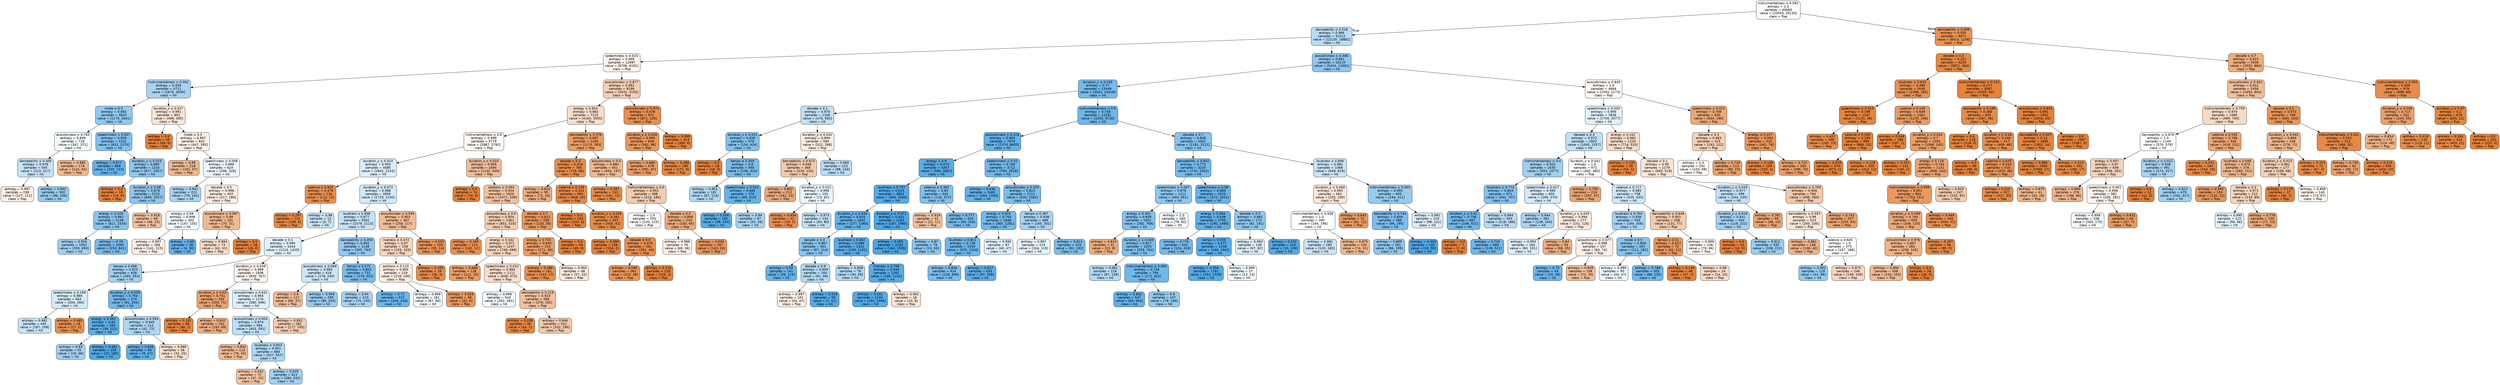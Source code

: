 digraph Tree {
node [shape=box, style="filled, rounded", color="black", fontname=helvetica] ;
edge [fontname=helvetica] ;
0 [label=<instrumentalness &le; 0.091<br/>entropy = 1.0<br/>samples = 40683<br/>value = [20553, 20130]<br/>class = flop>, fillcolor="#fefcfb"] ;
1 [label=<danceability &le; 0.518<br/>entropy = 0.966<br/>samples = 31012<br/>value = [12130, 18882]<br/>class = hit>, fillcolor="#b8dcf6"] ;
0 -> 1 [labeldistance=2.5, labelangle=45, headlabel="True"] ;
2 [label=<speechiness &le; 0.015<br/>entropy = 0.999<br/>samples = 12897<br/>value = [6706, 6191]<br/>class = flop>, fillcolor="#fdf5f0"] ;
1 -> 2 ;
3 [label=<instrumentalness &le; 0.002<br/>entropy = 0.939<br/>samples = 4711<br/>value = [1675, 3036]<br/>class = hit>, fillcolor="#a6d3f3"] ;
2 -> 3 ;
4 [label=<mode &le; 0.5<br/>entropy = 0.892<br/>samples = 3820<br/>value = [1179, 2641]<br/>class = hit>, fillcolor="#91c9f1"] ;
3 -> 4 ;
5 [label=<acousticness &le; 0.765<br/>entropy = 0.999<br/>samples = 718<br/>value = [347, 371]<br/>class = hit>, fillcolor="#f2f9fd"] ;
4 -> 5 ;
6 [label=<danceability &le; 0.405<br/>entropy = 0.978<br/>samples = 540<br/>value = [223, 317]<br/>class = hit>, fillcolor="#c4e2f7"] ;
5 -> 6 ;
7 [label=<entropy = 0.997<br/>samples = 238<br/>value = [127, 111]<br/>class = flop>, fillcolor="#fcefe6"] ;
6 -> 7 ;
8 [label=<entropy = 0.902<br/>samples = 302<br/>value = [96, 206]<br/>class = hit>, fillcolor="#95cbf1"] ;
6 -> 8 ;
9 [label=<entropy = 0.885<br/>samples = 178<br/>value = [124, 54]<br/>class = flop>, fillcolor="#f0b88f"] ;
5 -> 9 ;
10 [label=<speechiness &le; 0.007<br/>entropy = 0.839<br/>samples = 3102<br/>value = [832, 2270]<br/>class = hit>, fillcolor="#82c1ef"] ;
4 -> 10 ;
11 [label=<entropy = 0.677<br/>samples = 868<br/>value = [155, 713]<br/>class = hit>, fillcolor="#64b2eb"] ;
10 -> 11 ;
12 [label=<duration_s &le; 0.023<br/>entropy = 0.885<br/>samples = 2234<br/>value = [677, 1557]<br/>class = hit>, fillcolor="#8fc8f0"] ;
10 -> 12 ;
13 [label=<entropy = 0.0<br/>samples = 19<br/>value = [19, 0]<br/>class = flop>, fillcolor="#e58139"] ;
12 -> 13 ;
14 [label=<duration_s &le; 0.08<br/>entropy = 0.878<br/>samples = 2215<br/>value = [658, 1557]<br/>class = hit>, fillcolor="#8dc6f0"] ;
12 -> 14 ;
15 [label=<energy &le; 0.429<br/>entropy = 0.862<br/>samples = 2146<br/>value = [612, 1534]<br/>class = hit>, fillcolor="#88c4ef"] ;
14 -> 15 ;
16 [label=<entropy = 0.926<br/>samples = 1052<br/>value = [359, 693]<br/>class = hit>, fillcolor="#a0d0f2"] ;
15 -> 16 ;
17 [label=<entropy = 0.78<br/>samples = 1094<br/>value = [253, 841]<br/>class = hit>, fillcolor="#75baed"] ;
15 -> 17 ;
18 [label=<entropy = 0.918<br/>samples = 69<br/>value = [46, 23]<br/>class = flop>, fillcolor="#f2c09c"] ;
14 -> 18 ;
19 [label=<duration_s &le; 0.027<br/>entropy = 0.991<br/>samples = 891<br/>value = [496, 395]<br/>class = flop>, fillcolor="#fae5d7"] ;
3 -> 19 ;
20 [label=<entropy = 0.0<br/>samples = 49<br/>value = [49, 0]<br/>class = flop>, fillcolor="#e58139"] ;
19 -> 20 ;
21 [label=<mode &le; 0.5<br/>entropy = 0.997<br/>samples = 842<br/>value = [447, 395]<br/>class = flop>, fillcolor="#fcf0e8"] ;
19 -> 21 ;
22 [label=<entropy = 0.89<br/>samples = 218<br/>value = [151, 67]<br/>class = flop>, fillcolor="#f1b991"] ;
21 -> 22 ;
23 [label=<speechiness &le; 0.008<br/>entropy = 0.998<br/>samples = 624<br/>value = [296, 328]<br/>class = hit>, fillcolor="#ecf5fc"] ;
21 -> 23 ;
24 [label=<entropy = 0.941<br/>samples = 221<br/>value = [79, 142]<br/>class = hit>, fillcolor="#a7d4f3"] ;
23 -> 24 ;
25 [label=<decade &le; 0.5<br/>entropy = 0.996<br/>samples = 403<br/>value = [217, 186]<br/>class = flop>, fillcolor="#fbede3"] ;
23 -> 25 ;
26 [label=<energy &le; 0.69<br/>entropy = 0.999<br/>samples = 302<br/>value = [147, 155]<br/>class = hit>, fillcolor="#f5fafe"] ;
25 -> 26 ;
27 [label=<entropy = 0.997<br/>samples = 266<br/>value = [141, 125]<br/>class = flop>, fillcolor="#fcf1e9"] ;
26 -> 27 ;
28 [label=<entropy = 0.65<br/>samples = 36<br/>value = [6, 30]<br/>class = hit>, fillcolor="#61b1ea"] ;
26 -> 28 ;
29 [label=<acousticness &le; 0.587<br/>entropy = 0.89<br/>samples = 101<br/>value = [70, 31]<br/>class = flop>, fillcolor="#f1b991"] ;
25 -> 29 ;
30 [label=<entropy = 0.984<br/>samples = 73<br/>value = [42, 31]<br/>class = flop>, fillcolor="#f8decb"] ;
29 -> 30 ;
31 [label=<entropy = 0.0<br/>samples = 28<br/>value = [28, 0]<br/>class = flop>, fillcolor="#e58139"] ;
29 -> 31 ;
32 [label=<acousticness &le; 0.877<br/>entropy = 0.962<br/>samples = 8186<br/>value = [5031, 3155]<br/>class = flop>, fillcolor="#f5d0b5"] ;
2 -> 32 ;
33 [label=<energy &le; 0.924<br/>entropy = 0.983<br/>samples = 7215<br/>value = [4160, 3055]<br/>class = flop>, fillcolor="#f8deca"] ;
32 -> 33 ;
34 [label=<instrumentalness &le; 0.0<br/>entropy = 0.999<br/>samples = 5779<br/>value = [2987, 2792]<br/>class = flop>, fillcolor="#fdf7f2"] ;
33 -> 34 ;
35 [label=<duration_s &le; 0.023<br/>entropy = 0.993<br/>samples = 4085<br/>value = [1842, 2243]<br/>class = hit>, fillcolor="#dcedfa"] ;
34 -> 35 ;
36 [label=<valence &le; 0.925<br/>entropy = 0.479<br/>samples = 126<br/>value = [113, 13]<br/>class = flop>, fillcolor="#e88f50"] ;
35 -> 36 ;
37 [label=<entropy = 0.297<br/>samples = 114<br/>value = [108, 6]<br/>class = flop>, fillcolor="#e68844"] ;
36 -> 37 ;
38 [label=<entropy = 0.98<br/>samples = 12<br/>value = [5, 7]<br/>class = hit>, fillcolor="#c6e3f8"] ;
36 -> 38 ;
39 [label=<duration_s &le; 0.073<br/>entropy = 0.988<br/>samples = 3959<br/>value = [1729, 2230]<br/>class = hit>, fillcolor="#d3e9f9"] ;
35 -> 39 ;
40 [label=<loudness &le; 0.808<br/>entropy = 0.977<br/>samples = 3592<br/>value = [1479, 2113]<br/>class = hit>, fillcolor="#c4e2f7"] ;
39 -> 40 ;
41 [label=<decade &le; 0.1<br/>entropy = 0.995<br/>samples = 2444<br/>value = [1124, 1320]<br/>class = hit>, fillcolor="#e2f0fb"] ;
40 -> 41 ;
42 [label=<tempo &le; 0.468<br/>entropy = 0.925<br/>samples = 838<br/>value = [285, 553]<br/>class = hit>, fillcolor="#9fd0f2"] ;
41 -> 42 ;
43 [label=<speechiness &le; 0.199<br/>entropy = 0.989<br/>samples = 464<br/>value = [204, 260]<br/>class = hit>, fillcolor="#d4eaf9"] ;
42 -> 43 ;
44 [label=<entropy = 0.982<br/>samples = 445<br/>value = [187, 258]<br/>class = hit>, fillcolor="#c9e4f8"] ;
43 -> 44 ;
45 [label=<entropy = 0.485<br/>samples = 19<br/>value = [17, 2]<br/>class = flop>, fillcolor="#e89050"] ;
43 -> 45 ;
46 [label=<duration_s &le; 0.039<br/>entropy = 0.754<br/>samples = 374<br/>value = [81, 293]<br/>class = hit>, fillcolor="#70b8ec"] ;
42 -> 46 ;
47 [label=<energy &le; 0.392<br/>entropy = 0.61<br/>samples = 260<br/>value = [39, 221]<br/>class = hit>, fillcolor="#5caeea"] ;
46 -> 47 ;
48 [label=<entropy = 0.93<br/>samples = 55<br/>value = [19, 36]<br/>class = hit>, fillcolor="#a2d1f3"] ;
47 -> 48 ;
49 [label=<entropy = 0.461<br/>samples = 205<br/>value = [20, 185]<br/>class = hit>, fillcolor="#4ea8e8"] ;
47 -> 49 ;
50 [label=<acousticness &le; 0.594<br/>entropy = 0.949<br/>samples = 114<br/>value = [42, 72]<br/>class = hit>, fillcolor="#acd6f4"] ;
46 -> 50 ;
51 [label=<entropy = 0.636<br/>samples = 56<br/>value = [9, 47]<br/>class = hit>, fillcolor="#5fb0ea"] ;
50 -> 51 ;
52 [label=<entropy = 0.986<br/>samples = 58<br/>value = [33, 25]<br/>class = flop>, fillcolor="#f9e0cf"] ;
50 -> 52 ;
53 [label=<duration_s &le; 0.039<br/>entropy = 0.999<br/>samples = 1606<br/>value = [839, 767]<br/>class = flop>, fillcolor="#fdf4ee"] ;
41 -> 53 ;
54 [label=<duration_s &le; 0.03<br/>entropy = 0.751<br/>samples = 330<br/>value = [259, 71]<br/>class = flop>, fillcolor="#eca46f"] ;
53 -> 54 ;
55 [label=<entropy = 0.191<br/>samples = 68<br/>value = [66, 2]<br/>class = flop>, fillcolor="#e6853f"] ;
54 -> 55 ;
56 [label=<entropy = 0.832<br/>samples = 262<br/>value = [193, 69]<br/>class = flop>, fillcolor="#eeae80"] ;
54 -> 56 ;
57 [label=<acousticness &le; 0.631<br/>entropy = 0.994<br/>samples = 1276<br/>value = [580, 696]<br/>class = hit>, fillcolor="#deeffb"] ;
53 -> 57 ;
58 [label=<acousticness &le; 0.004<br/>entropy = 0.974<br/>samples = 994<br/>value = [403, 591]<br/>class = hit>, fillcolor="#c0e0f7"] ;
57 -> 58 ;
59 [label=<entropy = 0.892<br/>samples = 110<br/>value = [76, 34]<br/>class = flop>, fillcolor="#f1b992"] ;
58 -> 59 ;
60 [label=<loudness &le; 0.653<br/>entropy = 0.951<br/>samples = 884<br/>value = [327, 557]<br/>class = hit>, fillcolor="#add7f4"] ;
58 -> 60 ;
61 [label=<entropy = 0.932<br/>samples = 72<br/>value = [47, 25]<br/>class = flop>, fillcolor="#f3c4a2"] ;
60 -> 61 ;
62 [label=<entropy = 0.929<br/>samples = 812<br/>value = [280, 532]<br/>class = hit>, fillcolor="#a1d1f3"] ;
60 -> 62 ;
63 [label=<entropy = 0.952<br/>samples = 282<br/>value = [177, 105]<br/>class = flop>, fillcolor="#f4ccae"] ;
57 -> 63 ;
64 [label=<danceability &le; 0.393<br/>entropy = 0.892<br/>samples = 1148<br/>value = [355, 793]<br/>class = hit>, fillcolor="#92c9f1"] ;
40 -> 64 ;
65 [label=<acousticness &le; 0.009<br/>entropy = 0.983<br/>samples = 416<br/>value = [176, 240]<br/>class = hit>, fillcolor="#cae5f8"] ;
64 -> 65 ;
66 [label=<entropy = 0.9<br/>samples = 117<br/>value = [80, 37]<br/>class = flop>, fillcolor="#f1bb95"] ;
65 -> 66 ;
67 [label=<entropy = 0.906<br/>samples = 299<br/>value = [96, 203]<br/>class = hit>, fillcolor="#97cbf1"] ;
65 -> 67 ;
68 [label=<tempo &le; 0.375<br/>entropy = 0.803<br/>samples = 732<br/>value = [179, 553]<br/>class = hit>, fillcolor="#79bded"] ;
64 -> 68 ;
69 [label=<entropy = 0.94<br/>samples = 210<br/>value = [75, 135]<br/>class = hit>, fillcolor="#a7d3f3"] ;
68 -> 69 ;
70 [label=<entropy = 0.72<br/>samples = 522<br/>value = [104, 418]<br/>class = hit>, fillcolor="#6ab5eb"] ;
68 -> 70 ;
71 [label=<acousticness &le; 0.559<br/>entropy = 0.903<br/>samples = 367<br/>value = [250, 117]<br/>class = flop>, fillcolor="#f1bc96"] ;
39 -> 71 ;
72 [label=<liveness &le; 0.472<br/>entropy = 0.97<br/>samples = 258<br/>value = [155, 103]<br/>class = flop>, fillcolor="#f6d5bd"] ;
71 -> 72 ;
73 [label=<sections &le; 0.115<br/>entropy = 0.995<br/>samples = 219<br/>value = [119, 100]<br/>class = flop>, fillcolor="#fbebdf"] ;
72 -> 73 ;
74 [label=<entropy = 0.999<br/>samples = 181<br/>value = [87, 94]<br/>class = hit>, fillcolor="#f0f8fd"] ;
73 -> 74 ;
75 [label=<entropy = 0.629<br/>samples = 38<br/>value = [32, 6]<br/>class = flop>, fillcolor="#ea995e"] ;
73 -> 75 ;
76 [label=<entropy = 0.391<br/>samples = 39<br/>value = [36, 3]<br/>class = flop>, fillcolor="#e78c49"] ;
72 -> 76 ;
77 [label=<entropy = 0.553<br/>samples = 109<br/>value = [95, 14]<br/>class = flop>, fillcolor="#e99456"] ;
71 -> 77 ;
78 [label=<duration_s &le; 0.024<br/>entropy = 0.909<br/>samples = 1694<br/>value = [1145, 549]<br/>class = flop>, fillcolor="#f1bd98"] ;
34 -> 78 ;
79 [label=<entropy = 0.0<br/>samples = 74<br/>value = [74, 0]<br/>class = flop>, fillcolor="#e58139"] ;
78 -> 79 ;
80 [label=<sections &le; 0.092<br/>entropy = 0.924<br/>samples = 1620<br/>value = [1071, 549]<br/>class = flop>, fillcolor="#f2c29e"] ;
78 -> 80 ;
81 [label=<acousticness &le; 0.0<br/>entropy = 0.954<br/>samples = 1361<br/>value = [851, 510]<br/>class = flop>, fillcolor="#f5cdb0"] ;
80 -> 81 ;
82 [label=<entropy = 0.485<br/>samples = 114<br/>value = [102, 12]<br/>class = flop>, fillcolor="#e89050"] ;
81 -> 82 ;
83 [label=<energy &le; 0.342<br/>entropy = 0.971<br/>samples = 1247<br/>value = [749, 498]<br/>class = flop>, fillcolor="#f6d5bd"] ;
81 -> 83 ;
84 [label=<entropy = 0.688<br/>samples = 136<br/>value = [111, 25]<br/>class = flop>, fillcolor="#eb9d66"] ;
83 -> 84 ;
85 [label=<speechiness &le; 0.032<br/>entropy = 0.984<br/>samples = 1111<br/>value = [638, 473]<br/>class = flop>, fillcolor="#f8decc"] ;
83 -> 85 ;
86 [label=<entropy = 0.999<br/>samples = 543<br/>value = [262, 281]<br/>class = hit>, fillcolor="#f2f8fd"] ;
85 -> 86 ;
87 [label=<danceability &le; 0.219<br/>entropy = 0.923<br/>samples = 568<br/>value = [376, 192]<br/>class = flop>, fillcolor="#f2c19e"] ;
85 -> 87 ;
88 [label=<entropy = 0.258<br/>samples = 46<br/>value = [44, 2]<br/>class = flop>, fillcolor="#e68742"] ;
87 -> 88 ;
89 [label=<entropy = 0.946<br/>samples = 522<br/>value = [332, 190]<br/>class = flop>, fillcolor="#f4c9aa"] ;
87 -> 89 ;
90 [label=<decade &le; 0.7<br/>entropy = 0.611<br/>samples = 259<br/>value = [220, 39]<br/>class = flop>, fillcolor="#ea975c"] ;
80 -> 90 ;
91 [label=<energy &le; 0.703<br/>entropy = 0.692<br/>samples = 210<br/>value = [171, 39]<br/>class = flop>, fillcolor="#eb9e66"] ;
90 -> 91 ;
92 [label=<entropy = 0.486<br/>samples = 161<br/>value = [144, 17]<br/>class = flop>, fillcolor="#e89050"] ;
91 -> 92 ;
93 [label=<entropy = 0.992<br/>samples = 49<br/>value = [27, 22]<br/>class = flop>, fillcolor="#fae8da"] ;
91 -> 93 ;
94 [label=<entropy = 0.0<br/>samples = 49<br/>value = [49, 0]<br/>class = flop>, fillcolor="#e58139"] ;
90 -> 94 ;
95 [label=<danceability &le; 0.376<br/>entropy = 0.687<br/>samples = 1436<br/>value = [1173, 263]<br/>class = flop>, fillcolor="#eb9d65"] ;
33 -> 95 ;
96 [label=<decade &le; 0.3<br/>entropy = 0.416<br/>samples = 785<br/>value = [719, 66]<br/>class = flop>, fillcolor="#e78d4b"] ;
95 -> 96 ;
97 [label=<entropy = 0.815<br/>samples = 95<br/>value = [71, 24]<br/>class = flop>, fillcolor="#eeac7c"] ;
96 -> 97 ;
98 [label=<valence &le; 0.139<br/>entropy = 0.331<br/>samples = 690<br/>value = [648, 42]<br/>class = flop>, fillcolor="#e78946"] ;
96 -> 98 ;
99 [label=<entropy = 0.0<br/>samples = 143<br/>value = [143, 0]<br/>class = flop>, fillcolor="#e58139"] ;
98 -> 99 ;
100 [label=<duration_s &le; 0.038<br/>entropy = 0.391<br/>samples = 547<br/>value = [505, 42]<br/>class = flop>, fillcolor="#e78b49"] ;
98 -> 100 ;
101 [label=<entropy = 0.099<br/>samples = 156<br/>value = [154, 2]<br/>class = flop>, fillcolor="#e5833c"] ;
100 -> 101 ;
102 [label=<decade &le; 0.9<br/>entropy = 0.476<br/>samples = 391<br/>value = [351, 40]<br/>class = flop>, fillcolor="#e88f50"] ;
100 -> 102 ;
103 [label=<entropy = 0.596<br/>samples = 263<br/>value = [225, 38]<br/>class = flop>, fillcolor="#e9965a"] ;
102 -> 103 ;
104 [label=<entropy = 0.116<br/>samples = 128<br/>value = [126, 2]<br/>class = flop>, fillcolor="#e5833c"] ;
102 -> 104 ;
105 [label=<acousticness &le; 0.0<br/>entropy = 0.884<br/>samples = 651<br/>value = [454, 197]<br/>class = flop>, fillcolor="#f0b88f"] ;
95 -> 105 ;
106 [label=<entropy = 0.397<br/>samples = 153<br/>value = [141, 12]<br/>class = flop>, fillcolor="#e78c4a"] ;
105 -> 106 ;
107 [label=<instrumentalness &le; 0.0<br/>entropy = 0.952<br/>samples = 498<br/>value = [313, 185]<br/>class = flop>, fillcolor="#f4cbae"] ;
105 -> 107 ;
108 [label=<entropy = 1.0<br/>samples = 255<br/>value = [130, 125]<br/>class = flop>, fillcolor="#fefaf7"] ;
107 -> 108 ;
109 [label=<decade &le; 0.5<br/>entropy = 0.806<br/>samples = 243<br/>value = [183, 60]<br/>class = flop>, fillcolor="#eeaa7a"] ;
107 -> 109 ;
110 [label=<entropy = 0.998<br/>samples = 76<br/>value = [40, 36]<br/>class = flop>, fillcolor="#fcf2eb"] ;
109 -> 110 ;
111 [label=<entropy = 0.594<br/>samples = 167<br/>value = [143, 24]<br/>class = flop>, fillcolor="#e9965a"] ;
109 -> 111 ;
112 [label=<acousticness &le; 0.974<br/>entropy = 0.478<br/>samples = 971<br/>value = [871, 100]<br/>class = flop>, fillcolor="#e88f50"] ;
32 -> 112 ;
113 [label=<duration_s &le; 0.056<br/>entropy = 0.599<br/>samples = 658<br/>value = [562, 96]<br/>class = flop>, fillcolor="#e9975b"] ;
112 -> 113 ;
114 [label=<entropy = 0.684<br/>samples = 478<br/>value = [391, 87]<br/>class = flop>, fillcolor="#eb9d65"] ;
113 -> 114 ;
115 [label=<entropy = 0.286<br/>samples = 180<br/>value = [171, 9]<br/>class = flop>, fillcolor="#e68843"] ;
113 -> 115 ;
116 [label=<entropy = 0.099<br/>samples = 313<br/>value = [309, 4]<br/>class = flop>, fillcolor="#e5833c"] ;
112 -> 116 ;
117 [label=<acousticness &le; 0.486<br/>entropy = 0.881<br/>samples = 18115<br/>value = [5424, 12691]<br/>class = hit>, fillcolor="#8ec7f0"] ;
1 -> 117 ;
118 [label=<duration_s &le; 0.035<br/>entropy = 0.77<br/>samples = 13449<br/>value = [3031, 10418]<br/>class = hit>, fillcolor="#73baed"] ;
117 -> 118 ;
119 [label=<decade &le; 0.1<br/>entropy = 0.975<br/>samples = 1168<br/>value = [476, 692]<br/>class = hit>, fillcolor="#c1e0f7"] ;
118 -> 119 ;
120 [label=<duration_s &le; 0.021<br/>entropy = 0.836<br/>samples = 578<br/>value = [154, 424]<br/>class = hit>, fillcolor="#81c1ee"] ;
119 -> 120 ;
121 [label=<entropy = 0.0<br/>samples = 18<br/>value = [18, 0]<br/>class = flop>, fillcolor="#e58139"] ;
120 -> 121 ;
122 [label=<tempo &le; 0.359<br/>entropy = 0.8<br/>samples = 560<br/>value = [136, 424]<br/>class = hit>, fillcolor="#79bced"] ;
120 -> 122 ;
123 [label=<entropy = 0.951<br/>samples = 181<br/>value = [67, 114]<br/>class = hit>, fillcolor="#add7f4"] ;
122 -> 123 ;
124 [label=<speechiness &le; 0.041<br/>entropy = 0.685<br/>samples = 379<br/>value = [69, 310]<br/>class = hit>, fillcolor="#65b3eb"] ;
122 -> 124 ;
125 [label=<entropy = 0.558<br/>samples = 292<br/>value = [38, 254]<br/>class = hit>, fillcolor="#57ace9"] ;
124 -> 125 ;
126 [label=<entropy = 0.94<br/>samples = 87<br/>value = [31, 56]<br/>class = hit>, fillcolor="#a7d3f3"] ;
124 -> 126 ;
127 [label=<duration_s &le; 0.032<br/>entropy = 0.994<br/>samples = 590<br/>value = [322, 268]<br/>class = flop>, fillcolor="#fbeade"] ;
119 -> 127 ;
128 [label=<danceability &le; 0.673<br/>entropy = 0.946<br/>samples = 368<br/>value = [234, 134]<br/>class = flop>, fillcolor="#f4c9aa"] ;
127 -> 128 ;
129 [label=<entropy = 0.802<br/>samples = 213<br/>value = [161, 52]<br/>class = flop>, fillcolor="#edaa79"] ;
128 -> 129 ;
130 [label=<duration_s &le; 0.021<br/>entropy = 0.998<br/>samples = 155<br/>value = [73, 82]<br/>class = hit>, fillcolor="#e9f4fc"] ;
128 -> 130 ;
131 [label=<entropy = 0.454<br/>samples = 21<br/>value = [19, 2]<br/>class = flop>, fillcolor="#e88e4e"] ;
130 -> 131 ;
132 [label=<entropy = 0.973<br/>samples = 134<br/>value = [54, 80]<br/>class = hit>, fillcolor="#bfdff7"] ;
130 -> 132 ;
133 [label=<entropy = 0.969<br/>samples = 222<br/>value = [88, 134]<br/>class = hit>, fillcolor="#bbddf6"] ;
127 -> 133 ;
134 [label=<instrumentalness &le; 0.0<br/>entropy = 0.738<br/>samples = 12281<br/>value = [2555, 9726]<br/>class = hit>, fillcolor="#6db7ec"] ;
118 -> 134 ;
135 [label=<acousticness &le; 0.119<br/>entropy = 0.663<br/>samples = 7979<br/>value = [1374, 6605]<br/>class = hit>, fillcolor="#62b1ea"] ;
134 -> 135 ;
136 [label=<energy &le; 0.9<br/>entropy = 0.573<br/>samples = 4267<br/>value = [580, 3687]<br/>class = hit>, fillcolor="#58ace9"] ;
135 -> 136 ;
137 [label=<loudness &le; 0.797<br/>entropy = 0.533<br/>samples = 3824<br/>value = [464, 3360]<br/>class = hit>, fillcolor="#54abe9"] ;
136 -> 137 ;
138 [label=<duration_s &le; 0.044<br/>entropy = 0.655<br/>samples = 1642<br/>value = [277, 1365]<br/>class = hit>, fillcolor="#61b1ea"] ;
137 -> 138 ;
139 [label=<decade &le; 0.3<br/>entropy = 0.867<br/>samples = 301<br/>value = [87, 214]<br/>class = hit>, fillcolor="#89c5f0"] ;
138 -> 139 ;
140 [label=<entropy = 0.69<br/>samples = 141<br/>value = [26, 115]<br/>class = hit>, fillcolor="#66b3eb"] ;
139 -> 140 ;
141 [label=<decade &le; 0.9<br/>entropy = 0.959<br/>samples = 160<br/>value = [61, 99]<br/>class = hit>, fillcolor="#b3d9f5"] ;
139 -> 141 ;
142 [label=<entropy = 0.997<br/>samples = 101<br/>value = [54, 47]<br/>class = flop>, fillcolor="#fcefe5"] ;
141 -> 142 ;
143 [label=<entropy = 0.525<br/>samples = 59<br/>value = [7, 52]<br/>class = hit>, fillcolor="#54aae8"] ;
141 -> 143 ;
144 [label=<loudness &le; 0.662<br/>entropy = 0.589<br/>samples = 1341<br/>value = [190, 1151]<br/>class = hit>, fillcolor="#5aade9"] ;
138 -> 144 ;
145 [label=<entropy = 0.958<br/>samples = 79<br/>value = [30, 49]<br/>class = hit>, fillcolor="#b2d9f5"] ;
144 -> 145 ;
146 [label=<liveness &le; 0.766<br/>entropy = 0.549<br/>samples = 1262<br/>value = [160, 1102]<br/>class = hit>, fillcolor="#56abe9"] ;
144 -> 146 ;
147 [label=<entropy = 0.531<br/>samples = 1244<br/>value = [150, 1094]<br/>class = hit>, fillcolor="#54aae9"] ;
146 -> 147 ;
148 [label=<entropy = 0.991<br/>samples = 18<br/>value = [10, 8]<br/>class = flop>, fillcolor="#fae6d7"] ;
146 -> 148 ;
149 [label=<duration_s &le; 0.072<br/>entropy = 0.422<br/>samples = 2182<br/>value = [187, 1995]<br/>class = hit>, fillcolor="#4ca6e7"] ;
137 -> 149 ;
150 [label=<entropy = 0.395<br/>samples = 2103<br/>value = [164, 1939]<br/>class = hit>, fillcolor="#4aa5e7"] ;
149 -> 150 ;
151 [label=<entropy = 0.87<br/>samples = 79<br/>value = [23, 56]<br/>class = hit>, fillcolor="#8ac5f0"] ;
149 -> 151 ;
152 [label=<valence &le; 0.365<br/>entropy = 0.83<br/>samples = 443<br/>value = [116, 327]<br/>class = hit>, fillcolor="#7fc0ee"] ;
136 -> 152 ;
153 [label=<entropy = 0.918<br/>samples = 33<br/>value = [22, 11]<br/>class = flop>, fillcolor="#f2c09c"] ;
152 -> 153 ;
154 [label=<entropy = 0.777<br/>samples = 410<br/>value = [94, 316]<br/>class = hit>, fillcolor="#74baed"] ;
152 -> 154 ;
155 [label=<speechiness &le; 0.02<br/>entropy = 0.749<br/>samples = 3712<br/>value = [794, 2918]<br/>class = hit>, fillcolor="#6fb8ec"] ;
135 -> 155 ;
156 [label=<entropy = 0.646<br/>samples = 1600<br/>value = [264, 1336]<br/>class = hit>, fillcolor="#60b0ea"] ;
155 -> 156 ;
157 [label=<acousticness &le; 0.353<br/>entropy = 0.813<br/>samples = 2112<br/>value = [530, 1582]<br/>class = hit>, fillcolor="#7bbeee"] ;
155 -> 157 ;
158 [label=<energy &le; 0.925<br/>entropy = 0.763<br/>samples = 1646<br/>value = [365, 1281]<br/>class = hit>, fillcolor="#71b9ec"] ;
157 -> 158 ;
159 [label=<loudness &le; 0.811<br/>entropy = 0.739<br/>samples = 1559<br/>value = [325, 1234]<br/>class = hit>, fillcolor="#6db7ec"] ;
158 -> 159 ;
160 [label=<entropy = 0.806<br/>samples = 924<br/>value = [228, 696]<br/>class = hit>, fillcolor="#7abdee"] ;
159 -> 160 ;
161 [label=<entropy = 0.617<br/>samples = 635<br/>value = [97, 538]<br/>class = hit>, fillcolor="#5dafea"] ;
159 -> 161 ;
162 [label=<entropy = 0.995<br/>samples = 87<br/>value = [40, 47]<br/>class = hit>, fillcolor="#e2f0fb"] ;
158 -> 162 ;
163 [label=<tempo &le; 0.387<br/>entropy = 0.938<br/>samples = 466<br/>value = [165, 301]<br/>class = hit>, fillcolor="#a6d3f3"] ;
157 -> 163 ;
164 [label=<entropy = 0.997<br/>samples = 223<br/>value = [104, 119]<br/>class = hit>, fillcolor="#e6f3fc"] ;
163 -> 164 ;
165 [label=<entropy = 0.813<br/>samples = 243<br/>value = [61, 182]<br/>class = hit>, fillcolor="#7bbeee"] ;
163 -> 165 ;
166 [label=<decade &le; 0.7<br/>entropy = 0.848<br/>samples = 4302<br/>value = [1181, 3121]<br/>class = hit>, fillcolor="#84c2ef"] ;
134 -> 166 ;
167 [label=<danceability &le; 0.642<br/>entropy = 0.772<br/>samples = 3234<br/>value = [732, 2502]<br/>class = hit>, fillcolor="#73baed"] ;
166 -> 167 ;
168 [label=<speechiness &le; 0.047<br/>entropy = 0.878<br/>samples = 1211<br/>value = [360, 851]<br/>class = hit>, fillcolor="#8dc6f0"] ;
167 -> 168 ;
169 [label=<energy &le; 0.301<br/>entropy = 0.839<br/>samples = 1051<br/>value = [282, 769]<br/>class = hit>, fillcolor="#82c1ef"] ;
168 -> 169 ;
170 [label=<entropy = 0.824<br/>samples = 31<br/>value = [23, 8]<br/>class = flop>, fillcolor="#eead7e"] ;
169 -> 170 ;
171 [label=<duration_s &le; 0.045<br/>entropy = 0.817<br/>samples = 1020<br/>value = [259, 761]<br/>class = hit>, fillcolor="#7cbeee"] ;
169 -> 171 ;
172 [label=<entropy = 0.961<br/>samples = 226<br/>value = [87, 139]<br/>class = hit>, fillcolor="#b5daf5"] ;
171 -> 172 ;
173 [label=<instrumentalness &le; 0.006<br/>entropy = 0.754<br/>samples = 794<br/>value = [172, 622]<br/>class = hit>, fillcolor="#70b8ec"] ;
171 -> 173 ;
174 [label=<entropy = 0.662<br/>samples = 547<br/>value = [94, 453]<br/>class = hit>, fillcolor="#62b1ea"] ;
173 -> 174 ;
175 [label=<entropy = 0.9<br/>samples = 247<br/>value = [78, 169]<br/>class = hit>, fillcolor="#94caf1"] ;
173 -> 175 ;
176 [label=<entropy = 1.0<br/>samples = 160<br/>value = [78, 82]<br/>class = hit>, fillcolor="#f5fafe"] ;
168 -> 176 ;
177 [label=<speechiness &le; 0.08<br/>entropy = 0.689<br/>samples = 2023<br/>value = [372, 1651]<br/>class = hit>, fillcolor="#66b3eb"] ;
167 -> 177 ;
178 [label=<energy &le; 0.584<br/>entropy = 0.648<br/>samples = 1750<br/>value = [290, 1460]<br/>class = hit>, fillcolor="#60b0ea"] ;
177 -> 178 ;
179 [label=<entropy = 0.776<br/>samples = 542<br/>value = [124, 418]<br/>class = hit>, fillcolor="#74baed"] ;
178 -> 179 ;
180 [label=<tempo &le; 0.559<br/>entropy = 0.577<br/>samples = 1208<br/>value = [166, 1042]<br/>class = hit>, fillcolor="#59ade9"] ;
178 -> 180 ;
181 [label=<entropy = 0.556<br/>samples = 1181<br/>value = [153, 1028]<br/>class = hit>, fillcolor="#56ace9"] ;
180 -> 181 ;
182 [label=<entropy = 0.999<br/>samples = 27<br/>value = [13, 14]<br/>class = hit>, fillcolor="#f1f8fd"] ;
180 -> 182 ;
183 [label=<decade &le; 0.5<br/>entropy = 0.882<br/>samples = 273<br/>value = [82, 191]<br/>class = hit>, fillcolor="#8ec7f0"] ;
177 -> 183 ;
184 [label=<entropy = 0.993<br/>samples = 149<br/>value = [67, 82]<br/>class = hit>, fillcolor="#dbedfa"] ;
183 -> 184 ;
185 [label=<entropy = 0.532<br/>samples = 124<br/>value = [15, 109]<br/>class = hit>, fillcolor="#54aae9"] ;
183 -> 185 ;
186 [label=<loudness &le; 0.806<br/>entropy = 0.982<br/>samples = 1068<br/>value = [449, 619]<br/>class = hit>, fillcolor="#c9e4f8"] ;
166 -> 186 ;
187 [label=<duration_s &le; 0.069<br/>entropy = 0.993<br/>samples = 463<br/>value = [255, 208]<br/>class = flop>, fillcolor="#fae8db"] ;
186 -> 187 ;
188 [label=<instrumentalness &le; 0.008<br/>entropy = 1.0<br/>samples = 390<br/>value = [194, 196]<br/>class = hit>, fillcolor="#fdfeff"] ;
187 -> 188 ;
189 [label=<entropy = 0.982<br/>samples = 285<br/>value = [120, 165]<br/>class = hit>, fillcolor="#c9e4f8"] ;
188 -> 189 ;
190 [label=<entropy = 0.875<br/>samples = 105<br/>value = [74, 31]<br/>class = flop>, fillcolor="#f0b68c"] ;
188 -> 190 ;
191 [label=<entropy = 0.645<br/>samples = 73<br/>value = [61, 12]<br/>class = flop>, fillcolor="#ea9a60"] ;
187 -> 191 ;
192 [label=<instrumentalness &le; 0.003<br/>entropy = 0.905<br/>samples = 605<br/>value = [194, 411]<br/>class = hit>, fillcolor="#96cbf1"] ;
186 -> 192 ;
193 [label=<danceability &le; 0.744<br/>entropy = 0.809<br/>samples = 386<br/>value = [96, 290]<br/>class = hit>, fillcolor="#7bbdee"] ;
192 -> 193 ;
194 [label=<entropy = 0.889<br/>samples = 281<br/>value = [86, 195]<br/>class = hit>, fillcolor="#90c8f0"] ;
193 -> 194 ;
195 [label=<entropy = 0.454<br/>samples = 105<br/>value = [10, 95]<br/>class = hit>, fillcolor="#4ea7e8"] ;
193 -> 195 ;
196 [label=<entropy = 0.992<br/>samples = 219<br/>value = [98, 121]<br/>class = hit>, fillcolor="#d9ecfa"] ;
192 -> 196 ;
197 [label=<acousticness &le; 0.845<br/>entropy = 1.0<br/>samples = 4666<br/>value = [2393, 2273]<br/>class = flop>, fillcolor="#fef9f5"] ;
117 -> 197 ;
198 [label=<speechiness &le; 0.033<br/>entropy = 0.995<br/>samples = 3836<br/>value = [1759, 2077]<br/>class = hit>, fillcolor="#e1f0fb"] ;
197 -> 198 ;
199 [label=<decade &le; 0.3<br/>entropy = 0.972<br/>samples = 2602<br/>value = [1045, 1557]<br/>class = hit>, fillcolor="#bedff6"] ;
198 -> 199 ;
200 [label=<instrumentalness &le; 0.0<br/>entropy = 0.924<br/>samples = 1630<br/>value = [553, 1077]<br/>class = hit>, fillcolor="#9fcff2"] ;
199 -> 200 ;
201 [label=<loudness &le; 0.773<br/>entropy = 0.844<br/>samples = 971<br/>value = [264, 707]<br/>class = hit>, fillcolor="#83c2ef"] ;
200 -> 201 ;
202 [label=<duration_s &le; 0.02<br/>entropy = 0.758<br/>samples = 667<br/>value = [146, 521]<br/>class = hit>, fillcolor="#70b8ec"] ;
201 -> 202 ;
203 [label=<entropy = 0.0<br/>samples = 7<br/>value = [7, 0]<br/>class = flop>, fillcolor="#e58139"] ;
202 -> 203 ;
204 [label=<entropy = 0.743<br/>samples = 660<br/>value = [139, 521]<br/>class = hit>, fillcolor="#6eb7ec"] ;
202 -> 204 ;
205 [label=<entropy = 0.964<br/>samples = 304<br/>value = [118, 186]<br/>class = hit>, fillcolor="#b7dbf5"] ;
201 -> 205 ;
206 [label=<speechiness &le; 0.017<br/>entropy = 0.989<br/>samples = 659<br/>value = [289, 370]<br/>class = hit>, fillcolor="#d4eaf9"] ;
200 -> 206 ;
207 [label=<entropy = 0.944<br/>samples = 382<br/>value = [138, 244]<br/>class = hit>, fillcolor="#a9d4f4"] ;
206 -> 207 ;
208 [label=<duration_s &le; 0.045<br/>entropy = 0.994<br/>samples = 277<br/>value = [151, 126]<br/>class = flop>, fillcolor="#fbeade"] ;
206 -> 208 ;
209 [label=<entropy = 0.993<br/>samples = 184<br/>value = [83, 101]<br/>class = hit>, fillcolor="#dceefa"] ;
208 -> 209 ;
210 [label=<entropy = 0.84<br/>samples = 93<br/>value = [68, 25]<br/>class = flop>, fillcolor="#efaf82"] ;
208 -> 210 ;
211 [label=<duration_s &le; 0.042<br/>entropy = 1.0<br/>samples = 972<br/>value = [492, 480]<br/>class = flop>, fillcolor="#fefcfa"] ;
199 -> 211 ;
212 [label=<entropy = 0.759<br/>samples = 214<br/>value = [167, 47]<br/>class = flop>, fillcolor="#eca471"] ;
211 -> 212 ;
213 [label=<valence &le; 0.717<br/>entropy = 0.985<br/>samples = 758<br/>value = [325, 433]<br/>class = hit>, fillcolor="#cee7f9"] ;
211 -> 213 ;
214 [label=<loudness &le; 0.704<br/>entropy = 0.936<br/>samples = 550<br/>value = [194, 356]<br/>class = hit>, fillcolor="#a5d2f3"] ;
213 -> 214 ;
215 [label=<acousticness &le; 0.577<br/>entropy = 0.998<br/>samples = 157<br/>value = [83, 74]<br/>class = flop>, fillcolor="#fcf1ea"] ;
214 -> 215 ;
216 [label=<entropy = 0.73<br/>samples = 49<br/>value = [10, 39]<br/>class = hit>, fillcolor="#6cb6ec"] ;
215 -> 216 ;
217 [label=<entropy = 0.909<br/>samples = 108<br/>value = [73, 35]<br/>class = flop>, fillcolor="#f1bd98"] ;
215 -> 217 ;
218 [label=<mode &le; 0.5<br/>entropy = 0.859<br/>samples = 393<br/>value = [111, 282]<br/>class = hit>, fillcolor="#87c4ef"] ;
214 -> 218 ;
219 [label=<entropy = 0.999<br/>samples = 90<br/>value = [43, 47]<br/>class = hit>, fillcolor="#eef7fd"] ;
218 -> 219 ;
220 [label=<entropy = 0.768<br/>samples = 303<br/>value = [68, 235]<br/>class = hit>, fillcolor="#72b9ed"] ;
218 -> 220 ;
221 [label=<danceability &le; 0.646<br/>entropy = 0.951<br/>samples = 208<br/>value = [131, 77]<br/>class = flop>, fillcolor="#f4cbad"] ;
213 -> 221 ;
222 [label=<tempo &le; 0.51<br/>entropy = 0.617<br/>samples = 72<br/>value = [61, 11]<br/>class = flop>, fillcolor="#ea985d"] ;
221 -> 222 ;
223 [label=<entropy = 0.146<br/>samples = 48<br/>value = [47, 1]<br/>class = flop>, fillcolor="#e6843d"] ;
222 -> 223 ;
224 [label=<entropy = 0.98<br/>samples = 24<br/>value = [14, 10]<br/>class = flop>, fillcolor="#f8dbc6"] ;
222 -> 224 ;
225 [label=<entropy = 0.999<br/>samples = 136<br/>value = [70, 66]<br/>class = flop>, fillcolor="#fef8f4"] ;
221 -> 225 ;
226 [label=<energy &le; 0.162<br/>entropy = 0.982<br/>samples = 1234<br/>value = [714, 520]<br/>class = flop>, fillcolor="#f8ddc9"] ;
198 -> 226 ;
227 [label=<entropy = 0.131<br/>samples = 55<br/>value = [54, 1]<br/>class = flop>, fillcolor="#e5833d"] ;
226 -> 227 ;
228 [label=<decade &le; 0.1<br/>entropy = 0.99<br/>samples = 1179<br/>value = [660, 519]<br/>class = flop>, fillcolor="#f9e4d5"] ;
226 -> 228 ;
229 [label=<duration_s &le; 0.043<br/>entropy = 0.977<br/>samples = 399<br/>value = [164, 235]<br/>class = hit>, fillcolor="#c3e1f7"] ;
228 -> 229 ;
230 [label=<duration_s &le; 0.018<br/>entropy = 0.931<br/>samples = 340<br/>value = [118, 222]<br/>class = hit>, fillcolor="#a2d1f3"] ;
229 -> 230 ;
231 [label=<entropy = 0.0<br/>samples = 10<br/>value = [10, 0]<br/>class = flop>, fillcolor="#e58139"] ;
230 -> 231 ;
232 [label=<entropy = 0.912<br/>samples = 330<br/>value = [108, 222]<br/>class = hit>, fillcolor="#99cdf2"] ;
230 -> 232 ;
233 [label=<entropy = 0.761<br/>samples = 59<br/>value = [46, 13]<br/>class = flop>, fillcolor="#eca571"] ;
229 -> 233 ;
234 [label=<acousticness &le; 0.705<br/>entropy = 0.946<br/>samples = 780<br/>value = [496, 284]<br/>class = flop>, fillcolor="#f4c9aa"] ;
228 -> 234 ;
235 [label=<danceability &le; 0.592<br/>entropy = 0.99<br/>samples = 523<br/>value = [293, 230]<br/>class = flop>, fillcolor="#f9e4d4"] ;
234 -> 235 ;
236 [label=<entropy = 0.861<br/>samples = 148<br/>value = [106, 42]<br/>class = flop>, fillcolor="#efb387"] ;
235 -> 236 ;
237 [label=<valence &le; 0.645<br/>entropy = 1.0<br/>samples = 375<br/>value = [187, 188]<br/>class = hit>, fillcolor="#fefeff"] ;
235 -> 237 ;
238 [label=<entropy = 0.902<br/>samples = 129<br/>value = [41, 88]<br/>class = hit>, fillcolor="#95cbf1"] ;
237 -> 238 ;
239 [label=<entropy = 0.975<br/>samples = 246<br/>value = [146, 100]<br/>class = flop>, fillcolor="#f7d7c1"] ;
237 -> 239 ;
240 [label=<entropy = 0.742<br/>samples = 257<br/>value = [203, 54]<br/>class = flop>, fillcolor="#eca36e"] ;
234 -> 240 ;
241 [label=<speechiness &le; 0.021<br/>entropy = 0.789<br/>samples = 830<br/>value = [634, 196]<br/>class = flop>, fillcolor="#eda876"] ;
197 -> 241 ;
242 [label=<decade &le; 0.3<br/>entropy = 0.963<br/>samples = 315<br/>value = [193, 122]<br/>class = flop>, fillcolor="#f5d1b6"] ;
241 -> 242 ;
243 [label=<entropy = 1.0<br/>samples = 202<br/>value = [103, 99]<br/>class = flop>, fillcolor="#fefaf7"] ;
242 -> 243 ;
244 [label=<entropy = 0.729<br/>samples = 113<br/>value = [90, 23]<br/>class = flop>, fillcolor="#eca16c"] ;
242 -> 244 ;
245 [label=<energy &le; 0.157<br/>entropy = 0.594<br/>samples = 515<br/>value = [441, 74]<br/>class = flop>, fillcolor="#e9965a"] ;
241 -> 245 ;
246 [label=<entropy = 0.169<br/>samples = 159<br/>value = [155, 4]<br/>class = flop>, fillcolor="#e6843e"] ;
245 -> 246 ;
247 [label=<entropy = 0.715<br/>samples = 356<br/>value = [286, 70]<br/>class = flop>, fillcolor="#eba069"] ;
245 -> 247 ;
248 [label=<danceability &le; 0.506<br/>entropy = 0.555<br/>samples = 9671<br/>value = [8423, 1248]<br/>class = flop>, fillcolor="#e99456"] ;
0 -> 248 [labeldistance=2.5, labelangle=-45, headlabel="False"] ;
249 [label=<decade &le; 0.3<br/>entropy = 0.321<br/>samples = 6235<br/>value = [5871, 364]<br/>class = flop>, fillcolor="#e78945"] ;
248 -> 249 ;
250 [label=<loudness &le; 0.633<br/>entropy = 0.489<br/>samples = 2648<br/>value = [2366, 282]<br/>class = flop>, fillcolor="#e89051"] ;
249 -> 250 ;
251 [label=<speechiness &le; 0.015<br/>entropy = 0.199<br/>samples = 1167<br/>value = [1131, 36]<br/>class = flop>, fillcolor="#e6853f"] ;
250 -> 251 ;
252 [label=<entropy = 0.422<br/>samples = 268<br/>value = [245, 23]<br/>class = flop>, fillcolor="#e78d4c"] ;
251 -> 252 ;
253 [label=<valence &le; 0.209<br/>entropy = 0.109<br/>samples = 899<br/>value = [886, 13]<br/>class = flop>, fillcolor="#e5833c"] ;
251 -> 253 ;
254 [label=<entropy = 0.018<br/>samples = 574<br/>value = [573, 1]<br/>class = flop>, fillcolor="#e58139"] ;
253 -> 254 ;
255 [label=<entropy = 0.228<br/>samples = 325<br/>value = [313, 12]<br/>class = flop>, fillcolor="#e68641"] ;
253 -> 255 ;
256 [label=<valence &le; 0.109<br/>entropy = 0.649<br/>samples = 1481<br/>value = [1235, 246]<br/>class = flop>, fillcolor="#ea9a60"] ;
250 -> 256 ;
257 [label=<entropy = 0.048<br/>samples = 188<br/>value = [187, 1]<br/>class = flop>, fillcolor="#e5823a"] ;
256 -> 257 ;
258 [label=<duration_s &le; 0.024<br/>entropy = 0.7<br/>samples = 1293<br/>value = [1048, 245]<br/>class = flop>, fillcolor="#eb9e67"] ;
256 -> 258 ;
259 [label=<entropy = 0.107<br/>samples = 142<br/>value = [140, 2]<br/>class = flop>, fillcolor="#e5833c"] ;
258 -> 259 ;
260 [label=<energy &le; 0.719<br/>entropy = 0.744<br/>samples = 1151<br/>value = [908, 243]<br/>class = flop>, fillcolor="#eca36e"] ;
258 -> 260 ;
261 [label=<instrumentalness &le; 0.699<br/>entropy = 0.651<br/>samples = 904<br/>value = [753, 151]<br/>class = flop>, fillcolor="#ea9a61"] ;
260 -> 261 ;
262 [label=<duration_s &le; 0.088<br/>entropy = 0.794<br/>samples = 459<br/>value = [349, 110]<br/>class = flop>, fillcolor="#eda977"] ;
261 -> 262 ;
263 [label=<acousticness &le; 0.976<br/>entropy = 0.867<br/>samples = 364<br/>value = [259, 105]<br/>class = flop>, fillcolor="#f0b489"] ;
262 -> 263 ;
264 [label=<entropy = 0.894<br/>samples = 338<br/>value = [233, 105]<br/>class = flop>, fillcolor="#f1ba92"] ;
263 -> 264 ;
265 [label=<entropy = 0.0<br/>samples = 26<br/>value = [26, 0]<br/>class = flop>, fillcolor="#e58139"] ;
263 -> 265 ;
266 [label=<entropy = 0.297<br/>samples = 95<br/>value = [90, 5]<br/>class = flop>, fillcolor="#e68844"] ;
262 -> 266 ;
267 [label=<entropy = 0.444<br/>samples = 445<br/>value = [404, 41]<br/>class = flop>, fillcolor="#e88e4d"] ;
261 -> 267 ;
268 [label=<entropy = 0.953<br/>samples = 247<br/>value = [155, 92]<br/>class = flop>, fillcolor="#f4ccaf"] ;
260 -> 268 ;
269 [label=<instrumentalness &le; 0.333<br/>entropy = 0.157<br/>samples = 3587<br/>value = [3505, 82]<br/>class = flop>, fillcolor="#e6843e"] ;
249 -> 269 ;
270 [label=<danceability &le; 0.186<br/>entropy = 0.386<br/>samples = 635<br/>value = [587, 48]<br/>class = flop>, fillcolor="#e78b49"] ;
269 -> 270 ;
271 [label=<entropy = 0.0<br/>samples = 118<br/>value = [118, 0]<br/>class = flop>, fillcolor="#e58139"] ;
270 -> 271 ;
272 [label=<duration_s &le; 0.04<br/>entropy = 0.446<br/>samples = 517<br/>value = [469, 48]<br/>class = flop>, fillcolor="#e88e4d"] ;
270 -> 272 ;
273 [label=<entropy = 0.0<br/>samples = 99<br/>value = [99, 0]<br/>class = flop>, fillcolor="#e58139"] ;
272 -> 273 ;
274 [label=<valence &le; 0.625<br/>entropy = 0.514<br/>samples = 418<br/>value = [370, 48]<br/>class = flop>, fillcolor="#e89153"] ;
272 -> 274 ;
275 [label=<entropy = 0.416<br/>samples = 357<br/>value = [327, 30]<br/>class = flop>, fillcolor="#e78d4b"] ;
274 -> 275 ;
276 [label=<entropy = 0.875<br/>samples = 61<br/>value = [43, 18]<br/>class = flop>, fillcolor="#f0b68c"] ;
274 -> 276 ;
277 [label=<acousticness &le; 0.845<br/>entropy = 0.091<br/>samples = 2952<br/>value = [2918, 34]<br/>class = flop>, fillcolor="#e5823b"] ;
269 -> 277 ;
278 [label=<danceability &le; 0.437<br/>entropy = 0.13<br/>samples = 1885<br/>value = [1851, 34]<br/>class = flop>, fillcolor="#e5833d"] ;
277 -> 278 ;
279 [label=<entropy = 0.086<br/>samples = 1583<br/>value = [1566, 17]<br/>class = flop>, fillcolor="#e5823b"] ;
278 -> 279 ;
280 [label=<entropy = 0.313<br/>samples = 302<br/>value = [285, 17]<br/>class = flop>, fillcolor="#e78945"] ;
278 -> 280 ;
281 [label=<entropy = 0.0<br/>samples = 1067<br/>value = [1067, 0]<br/>class = flop>, fillcolor="#e58139"] ;
277 -> 281 ;
282 [label=<decade &le; 0.7<br/>entropy = 0.823<br/>samples = 3436<br/>value = [2552, 884]<br/>class = flop>, fillcolor="#eead7e"] ;
248 -> 282 ;
283 [label=<acousticness &le; 0.652<br/>entropy = 0.912<br/>samples = 2458<br/>value = [1654, 804]<br/>class = flop>, fillcolor="#f2be99"] ;
282 -> 283 ;
284 [label=<instrumentalness &le; 0.759<br/>entropy = 0.979<br/>samples = 1689<br/>value = [989, 700]<br/>class = flop>, fillcolor="#f7dac5"] ;
283 -> 284 ;
285 [label=<danceability &le; 0.676<br/>entropy = 1.0<br/>samples = 1149<br/>value = [570, 579]<br/>class = hit>, fillcolor="#fcfdff"] ;
284 -> 285 ;
286 [label=<energy &le; 0.657<br/>entropy = 0.97<br/>samples = 658<br/>value = [396, 262]<br/>class = flop>, fillcolor="#f6d4bc"] ;
285 -> 286 ;
287 [label=<entropy = 0.869<br/>samples = 276<br/>value = [196, 80]<br/>class = flop>, fillcolor="#f0b48a"] ;
286 -> 287 ;
288 [label=<speechiness &le; 0.061<br/>entropy = 0.998<br/>samples = 382<br/>value = [200, 182]<br/>class = flop>, fillcolor="#fdf4ed"] ;
286 -> 288 ;
289 [label=<entropy = 0.999<br/>samples = 338<br/>value = [163, 175]<br/>class = hit>, fillcolor="#f1f8fd"] ;
288 -> 289 ;
290 [label=<entropy = 0.632<br/>samples = 44<br/>value = [37, 7]<br/>class = flop>, fillcolor="#ea995e"] ;
288 -> 290 ;
291 [label=<duration_s &le; 0.022<br/>entropy = 0.938<br/>samples = 491<br/>value = [174, 317]<br/>class = hit>, fillcolor="#a6d3f3"] ;
285 -> 291 ;
292 [label=<entropy = 0.0<br/>samples = 12<br/>value = [12, 0]<br/>class = flop>, fillcolor="#e58139"] ;
291 -> 292 ;
293 [label=<entropy = 0.923<br/>samples = 479<br/>value = [162, 317]<br/>class = hit>, fillcolor="#9ecff2"] ;
291 -> 293 ;
294 [label=<valence &le; 0.549<br/>entropy = 0.768<br/>samples = 540<br/>value = [419, 121]<br/>class = flop>, fillcolor="#eda572"] ;
284 -> 294 ;
295 [label=<entropy = 0.331<br/>samples = 164<br/>value = [154, 10]<br/>class = flop>, fillcolor="#e78946"] ;
294 -> 295 ;
296 [label=<loudness &le; 0.698<br/>entropy = 0.875<br/>samples = 376<br/>value = [265, 111]<br/>class = flop>, fillcolor="#f0b68c"] ;
294 -> 296 ;
297 [label=<entropy = 0.592<br/>samples = 154<br/>value = [132, 22]<br/>class = flop>, fillcolor="#e9965a"] ;
296 -> 297 ;
298 [label=<decade &le; 0.3<br/>entropy = 0.971<br/>samples = 222<br/>value = [133, 89]<br/>class = flop>, fillcolor="#f6d5bd"] ;
296 -> 298 ;
299 [label=<entropy = 0.995<br/>samples = 122<br/>value = [56, 66]<br/>class = hit>, fillcolor="#e1f0fb"] ;
298 -> 299 ;
300 [label=<entropy = 0.778<br/>samples = 100<br/>value = [77, 23]<br/>class = flop>, fillcolor="#eda774"] ;
298 -> 300 ;
301 [label=<decade &le; 0.1<br/>entropy = 0.572<br/>samples = 769<br/>value = [665, 104]<br/>class = flop>, fillcolor="#e99558"] ;
283 -> 301 ;
302 [label=<duration_s &le; 0.042<br/>entropy = 0.869<br/>samples = 248<br/>value = [176, 72]<br/>class = flop>, fillcolor="#f0b58a"] ;
301 -> 302 ;
303 [label=<duration_s &le; 0.023<br/>entropy = 0.961<br/>samples = 177<br/>value = [109, 68]<br/>class = flop>, fillcolor="#f5d0b5"] ;
302 -> 303 ;
304 [label=<entropy = 0.179<br/>samples = 37<br/>value = [36, 1]<br/>class = flop>, fillcolor="#e6843e"] ;
303 -> 304 ;
305 [label=<entropy = 0.999<br/>samples = 140<br/>value = [73, 67]<br/>class = flop>, fillcolor="#fdf5ef"] ;
303 -> 305 ;
306 [label=<entropy = 0.313<br/>samples = 71<br/>value = [67, 4]<br/>class = flop>, fillcolor="#e78945"] ;
302 -> 306 ;
307 [label=<instrumentalness &le; 0.241<br/>entropy = 0.333<br/>samples = 521<br/>value = [489, 32]<br/>class = flop>, fillcolor="#e78946"] ;
301 -> 307 ;
308 [label=<entropy = 0.736<br/>samples = 82<br/>value = [65, 17]<br/>class = flop>, fillcolor="#eca26d"] ;
307 -> 308 ;
309 [label=<entropy = 0.215<br/>samples = 439<br/>value = [424, 15]<br/>class = flop>, fillcolor="#e68540"] ;
307 -> 309 ;
310 [label=<instrumentalness &le; 0.505<br/>entropy = 0.408<br/>samples = 978<br/>value = [898, 80]<br/>class = flop>, fillcolor="#e78c4b"] ;
282 -> 310 ;
311 [label=<duration_s &le; 0.058<br/>entropy = 0.713<br/>samples = 302<br/>value = [243, 59]<br/>class = flop>, fillcolor="#eba069"] ;
310 -> 311 ;
312 [label=<entropy = 0.854<br/>samples = 172<br/>value = [124, 48]<br/>class = flop>, fillcolor="#efb286"] ;
311 -> 312 ;
313 [label=<entropy = 0.418<br/>samples = 130<br/>value = [119, 11]<br/>class = flop>, fillcolor="#e78d4b"] ;
311 -> 313 ;
314 [label=<duration_s &le; 0.07<br/>entropy = 0.2<br/>samples = 676<br/>value = [655, 21]<br/>class = flop>, fillcolor="#e6853f"] ;
310 -> 314 ;
315 [label=<entropy = 0.284<br/>samples = 424<br/>value = [403, 21]<br/>class = flop>, fillcolor="#e68843"] ;
314 -> 315 ;
316 [label=<entropy = 0.0<br/>samples = 252<br/>value = [252, 0]<br/>class = flop>, fillcolor="#e58139"] ;
314 -> 316 ;
}